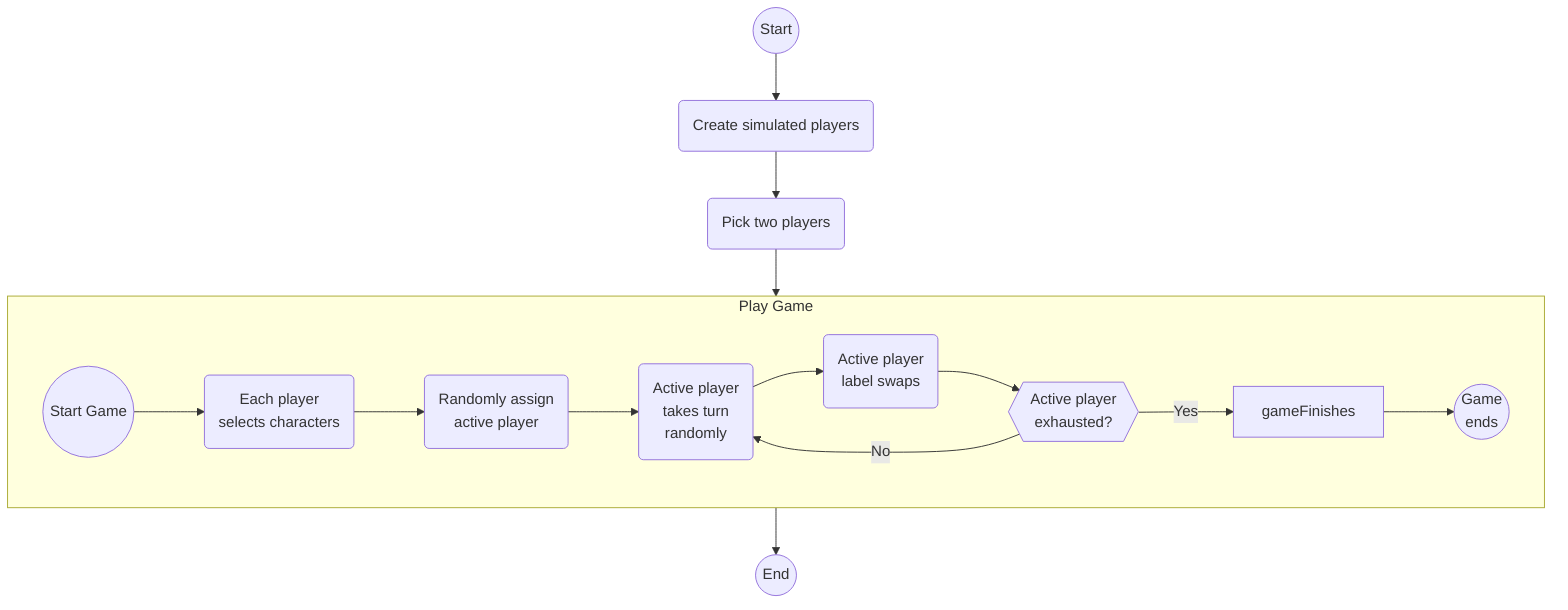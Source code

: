 flowchart TD

    %% Diagram nodes
    createPlayers(Create simulated players)
    pickPlayers(Pick two players)
    selectCharacters(Each player\nselects characters)
    pickFirstPlayer(Randomly assign\nactive player)
    turnP1(Active player\ntakes turn\nrandomly)
    switchActive("Active" player\nlabel swaps)
    decideDone{{Active player\nexhausted?}}
    startGame((Start Game))
    endGame((Game\nends))

    startProc((Start))
    endProc((End))
    startProc-->createPlayers

    %% Gameplay
    createPlayers --> pickPlayers --> playGame
    subgraph playGame [Play Game]
        direction LR
        startGame --> selectCharacters
        selectCharacters -->  pickFirstPlayer --> turnP1 --> switchActive --> decideDone
        decideDone -->|Yes| gameFinishes
        decideDone -->|No| turnP1
        gameFinishes-->endGame
    end

    playGame-->endProc